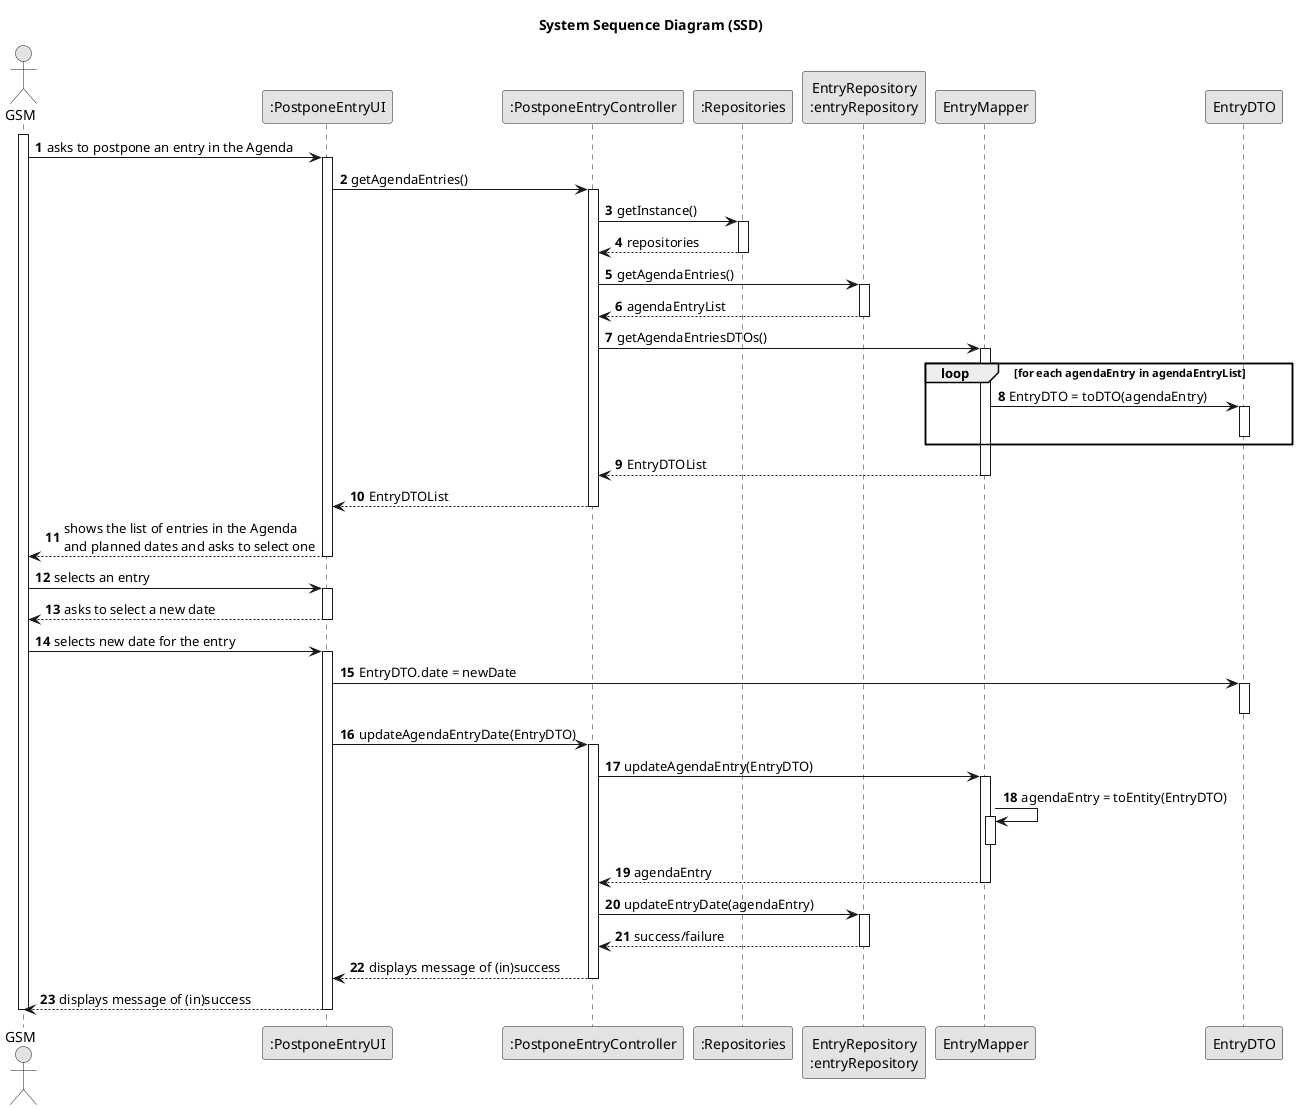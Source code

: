 @startuml
skinparam monochrome true
skinparam packageStyle rectangle
skinparam shadowing false

title System Sequence Diagram (SSD)

autonumber

actor "GSM" as Employee
participant ":PostponeEntryUI" as UI
participant ":PostponeEntryController" as CTRL
participant ":Repositories" as RepositorySingleton
participant "EntryRepository\n:entryRepository" as AgendaRepo
participant "EntryMapper"
participant "EntryDTO"
activate Employee

    Employee -> UI : asks to postpone an entry in the Agenda
    activate UI

        UI -> CTRL : getAgendaEntries()
        activate CTRL

            CTRL -> RepositorySingleton : getInstance()
            activate RepositorySingleton

                RepositorySingleton --> CTRL: repositories
            deactivate RepositorySingleton

            CTRL -> AgendaRepo : getAgendaEntries()
            activate AgendaRepo

                AgendaRepo --> CTRL : agendaEntryList
            deactivate AgendaRepo

            CTRL -> "EntryMapper" : getAgendaEntriesDTOs()
            activate "EntryMapper"

            loop for each agendaEntry in agendaEntryList
                "EntryMapper" -> "EntryDTO" : EntryDTO = toDTO(agendaEntry)
                activate "EntryDTO"

                deactivate "EntryDTO"
            end

            "EntryMapper" --> CTRL : EntryDTOList
            deactivate "EntryMapper"

            CTRL --> UI : EntryDTOList
        deactivate CTRL

        UI --> Employee : shows the list of entries in the Agenda\nand planned dates and asks to select one
    deactivate UI

    Employee -> UI : selects an entry
    activate UI

        UI --> Employee : asks to select a new date
    deactivate UI

    Employee -> UI : selects new date for the entry
    activate UI

        UI -> "EntryDTO" : EntryDTO.date = newDate
        activate "EntryDTO"
        deactivate "EntryDTO"

        UI -> CTRL : updateAgendaEntryDate(EntryDTO)
        activate CTRL

            CTRL -> "EntryMapper" : updateAgendaEntry(EntryDTO)
            activate "EntryMapper"

                "EntryMapper" -> "EntryMapper" : agendaEntry = toEntity(EntryDTO)
                activate "EntryMapper"
                deactivate
            "EntryMapper" --> CTRL : agendaEntry
            deactivate "EntryMapper"

            CTRL -> AgendaRepo : updateEntryDate(agendaEntry)
            activate AgendaRepo

                AgendaRepo --> CTRL : success/failure
            deactivate AgendaRepo

            CTRL --> UI : displays message of (in)success
        deactivate CTRL

        UI --> Employee : displays message of (in)success
    deactivate UI

deactivate Employee

@enduml